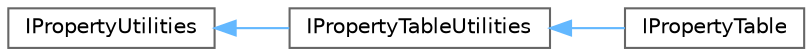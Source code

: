 digraph "Graphical Class Hierarchy"
{
 // INTERACTIVE_SVG=YES
 // LATEX_PDF_SIZE
  bgcolor="transparent";
  edge [fontname=Helvetica,fontsize=10,labelfontname=Helvetica,labelfontsize=10];
  node [fontname=Helvetica,fontsize=10,shape=box,height=0.2,width=0.4];
  rankdir="LR";
  Node0 [id="Node000000",label="IPropertyUtilities",height=0.2,width=0.4,color="grey40", fillcolor="white", style="filled",URL="$d1/de9/classIPropertyUtilities.html",tooltip="Settings for property editor widgets that call up to the base container for the widgets without knowi..."];
  Node0 -> Node1 [id="edge5566_Node000000_Node000001",dir="back",color="steelblue1",style="solid",tooltip=" "];
  Node1 [id="Node000001",label="IPropertyTableUtilities",height=0.2,width=0.4,color="grey40", fillcolor="white", style="filled",URL="$dc/d71/classIPropertyTableUtilities.html",tooltip=" "];
  Node1 -> Node2 [id="edge5567_Node000001_Node000002",dir="back",color="steelblue1",style="solid",tooltip=" "];
  Node2 [id="Node000002",label="IPropertyTable",height=0.2,width=0.4,color="grey40", fillcolor="white", style="filled",URL="$d7/d9c/classIPropertyTable.html",tooltip=" "];
}
